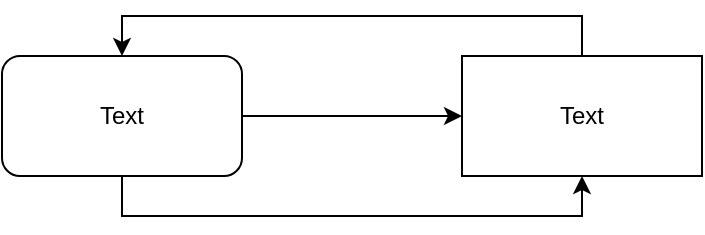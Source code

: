 <mxfile version="14.2.2" type="github">
  <diagram id="-fE78IQ02eIkd79Tjuz1" name="第 1 页">
    <mxGraphModel dx="946" dy="542" grid="1" gridSize="10" guides="1" tooltips="1" connect="1" arrows="1" fold="1" page="1" pageScale="1" pageWidth="827" pageHeight="1169" math="0" shadow="0">
      <root>
        <mxCell id="0" />
        <mxCell id="1" parent="0" />
        <mxCell id="vAvGuLPLiPGB45BX3toF-5" style="edgeStyle=orthogonalEdgeStyle;rounded=0;orthogonalLoop=1;jettySize=auto;html=1;exitX=1;exitY=0.5;exitDx=0;exitDy=0;entryX=0;entryY=0.5;entryDx=0;entryDy=0;" parent="1" source="vAvGuLPLiPGB45BX3toF-1" target="vAvGuLPLiPGB45BX3toF-3" edge="1">
          <mxGeometry relative="1" as="geometry" />
        </mxCell>
        <mxCell id="vAvGuLPLiPGB45BX3toF-6" style="edgeStyle=orthogonalEdgeStyle;rounded=0;orthogonalLoop=1;jettySize=auto;html=1;exitX=0.5;exitY=1;exitDx=0;exitDy=0;entryX=0.5;entryY=1;entryDx=0;entryDy=0;" parent="1" source="vAvGuLPLiPGB45BX3toF-1" target="vAvGuLPLiPGB45BX3toF-3" edge="1">
          <mxGeometry relative="1" as="geometry" />
        </mxCell>
        <mxCell id="vAvGuLPLiPGB45BX3toF-1" value="" style="rounded=1;whiteSpace=wrap;html=1;" parent="1" vertex="1">
          <mxGeometry x="190" y="160" width="120" height="60" as="geometry" />
        </mxCell>
        <mxCell id="vAvGuLPLiPGB45BX3toF-2" value="Text" style="text;html=1;strokeColor=none;fillColor=none;align=center;verticalAlign=middle;whiteSpace=wrap;rounded=0;" parent="1" vertex="1">
          <mxGeometry x="230" y="180" width="40" height="20" as="geometry" />
        </mxCell>
        <mxCell id="vAvGuLPLiPGB45BX3toF-7" style="edgeStyle=orthogonalEdgeStyle;rounded=0;orthogonalLoop=1;jettySize=auto;html=1;exitX=0.5;exitY=0;exitDx=0;exitDy=0;entryX=0.5;entryY=0;entryDx=0;entryDy=0;" parent="1" source="vAvGuLPLiPGB45BX3toF-3" target="vAvGuLPLiPGB45BX3toF-1" edge="1">
          <mxGeometry relative="1" as="geometry" />
        </mxCell>
        <mxCell id="vAvGuLPLiPGB45BX3toF-3" value="" style="rounded=0;whiteSpace=wrap;html=1;" parent="1" vertex="1">
          <mxGeometry x="420" y="160" width="120" height="60" as="geometry" />
        </mxCell>
        <mxCell id="vAvGuLPLiPGB45BX3toF-4" value="Text" style="text;html=1;strokeColor=none;fillColor=none;align=center;verticalAlign=middle;whiteSpace=wrap;rounded=0;" parent="1" vertex="1">
          <mxGeometry x="460" y="180" width="40" height="20" as="geometry" />
        </mxCell>
      </root>
    </mxGraphModel>
  </diagram>
</mxfile>
